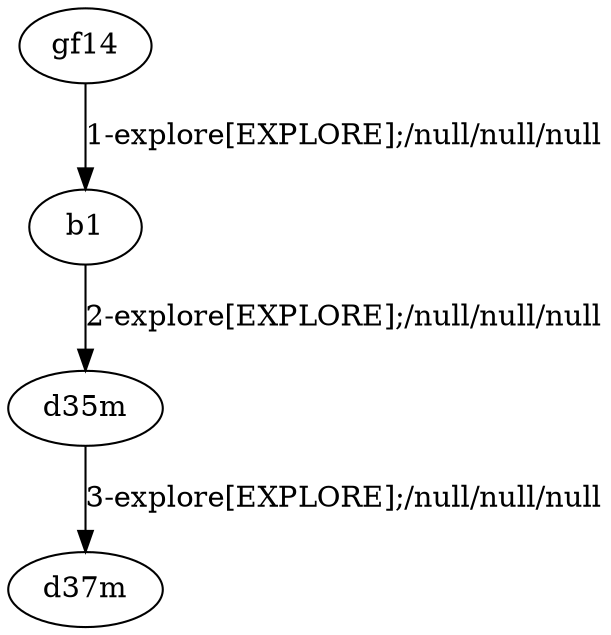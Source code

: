 # Total number of goals covered by this test: 1
# d35m --> d37m

digraph g {
"gf14" -> "b1" [label = "1-explore[EXPLORE];/null/null/null"];
"b1" -> "d35m" [label = "2-explore[EXPLORE];/null/null/null"];
"d35m" -> "d37m" [label = "3-explore[EXPLORE];/null/null/null"];
}